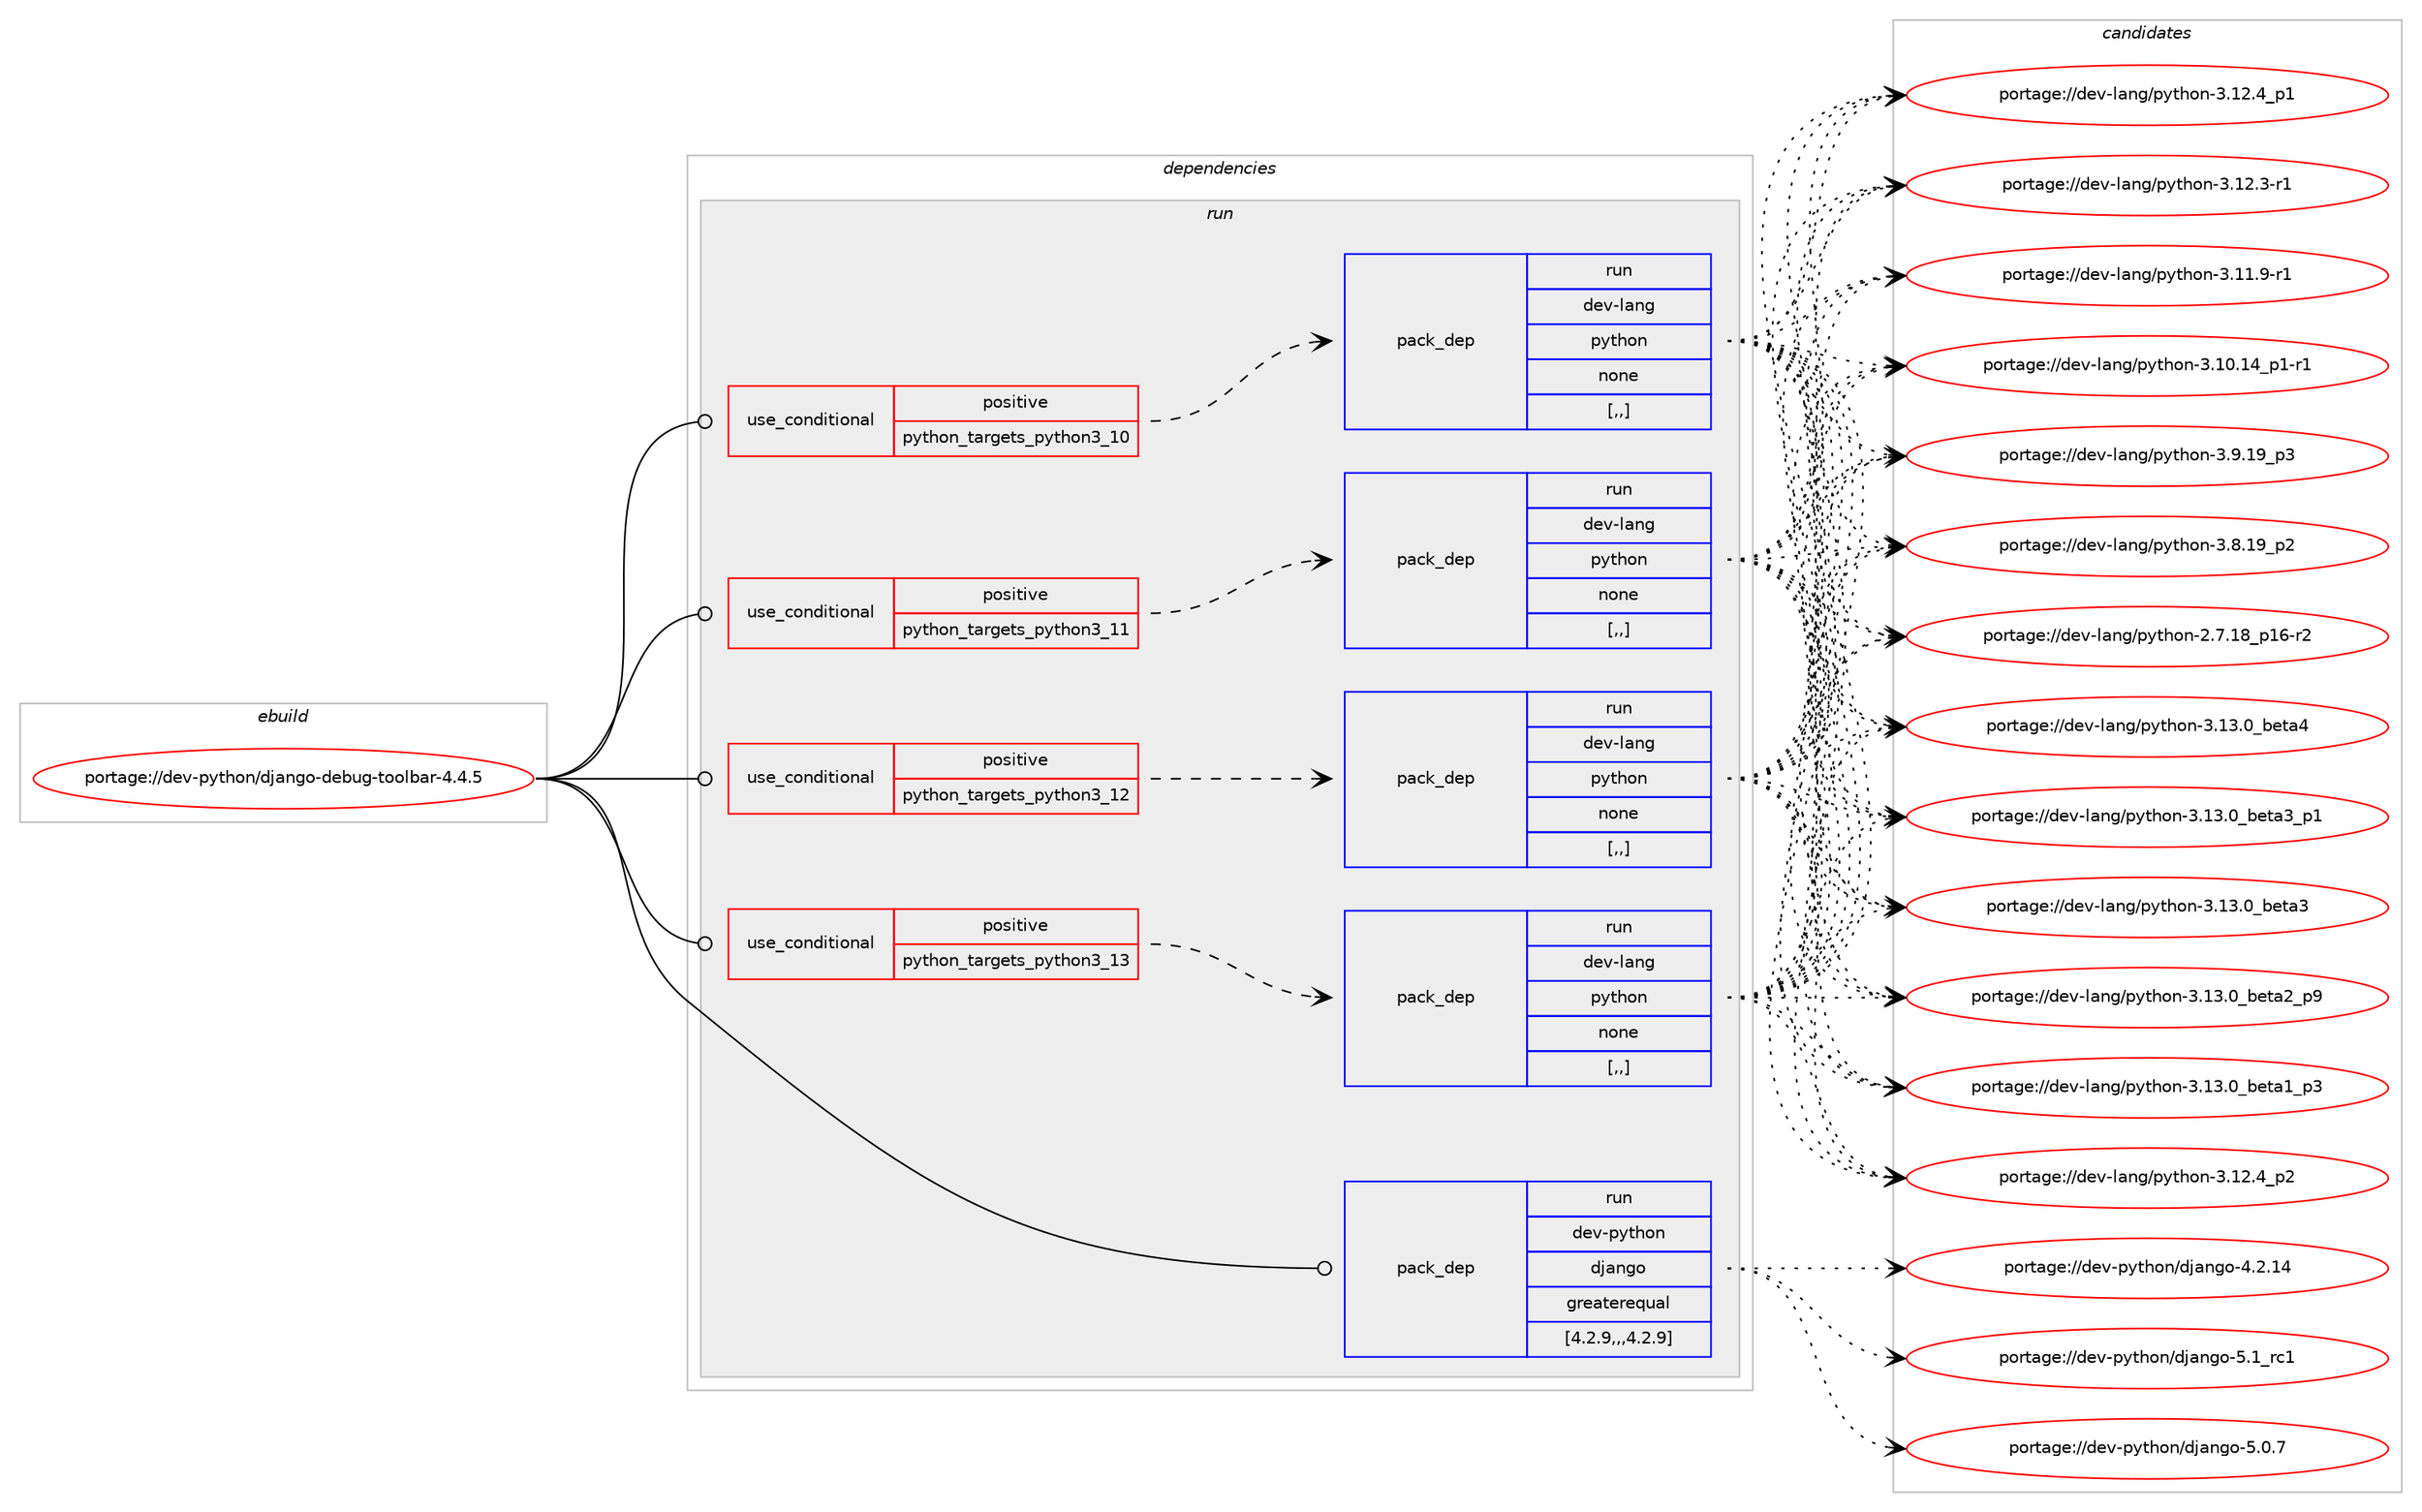 digraph prolog {

# *************
# Graph options
# *************

newrank=true;
concentrate=true;
compound=true;
graph [rankdir=LR,fontname=Helvetica,fontsize=10,ranksep=1.5];#, ranksep=2.5, nodesep=0.2];
edge  [arrowhead=vee];
node  [fontname=Helvetica,fontsize=10];

# **********
# The ebuild
# **********

subgraph cluster_leftcol {
color=gray;
label=<<i>ebuild</i>>;
id [label="portage://dev-python/django-debug-toolbar-4.4.5", color=red, width=4, href="../dev-python/django-debug-toolbar-4.4.5.svg"];
}

# ****************
# The dependencies
# ****************

subgraph cluster_midcol {
color=gray;
label=<<i>dependencies</i>>;
subgraph cluster_compile {
fillcolor="#eeeeee";
style=filled;
label=<<i>compile</i>>;
}
subgraph cluster_compileandrun {
fillcolor="#eeeeee";
style=filled;
label=<<i>compile and run</i>>;
}
subgraph cluster_run {
fillcolor="#eeeeee";
style=filled;
label=<<i>run</i>>;
subgraph cond32464 {
dependency145666 [label=<<TABLE BORDER="0" CELLBORDER="1" CELLSPACING="0" CELLPADDING="4"><TR><TD ROWSPAN="3" CELLPADDING="10">use_conditional</TD></TR><TR><TD>positive</TD></TR><TR><TD>python_targets_python3_10</TD></TR></TABLE>>, shape=none, color=red];
subgraph pack111954 {
dependency145667 [label=<<TABLE BORDER="0" CELLBORDER="1" CELLSPACING="0" CELLPADDING="4" WIDTH="220"><TR><TD ROWSPAN="6" CELLPADDING="30">pack_dep</TD></TR><TR><TD WIDTH="110">run</TD></TR><TR><TD>dev-lang</TD></TR><TR><TD>python</TD></TR><TR><TD>none</TD></TR><TR><TD>[,,]</TD></TR></TABLE>>, shape=none, color=blue];
}
dependency145666:e -> dependency145667:w [weight=20,style="dashed",arrowhead="vee"];
}
id:e -> dependency145666:w [weight=20,style="solid",arrowhead="odot"];
subgraph cond32465 {
dependency145668 [label=<<TABLE BORDER="0" CELLBORDER="1" CELLSPACING="0" CELLPADDING="4"><TR><TD ROWSPAN="3" CELLPADDING="10">use_conditional</TD></TR><TR><TD>positive</TD></TR><TR><TD>python_targets_python3_11</TD></TR></TABLE>>, shape=none, color=red];
subgraph pack111955 {
dependency145669 [label=<<TABLE BORDER="0" CELLBORDER="1" CELLSPACING="0" CELLPADDING="4" WIDTH="220"><TR><TD ROWSPAN="6" CELLPADDING="30">pack_dep</TD></TR><TR><TD WIDTH="110">run</TD></TR><TR><TD>dev-lang</TD></TR><TR><TD>python</TD></TR><TR><TD>none</TD></TR><TR><TD>[,,]</TD></TR></TABLE>>, shape=none, color=blue];
}
dependency145668:e -> dependency145669:w [weight=20,style="dashed",arrowhead="vee"];
}
id:e -> dependency145668:w [weight=20,style="solid",arrowhead="odot"];
subgraph cond32466 {
dependency145670 [label=<<TABLE BORDER="0" CELLBORDER="1" CELLSPACING="0" CELLPADDING="4"><TR><TD ROWSPAN="3" CELLPADDING="10">use_conditional</TD></TR><TR><TD>positive</TD></TR><TR><TD>python_targets_python3_12</TD></TR></TABLE>>, shape=none, color=red];
subgraph pack111956 {
dependency145671 [label=<<TABLE BORDER="0" CELLBORDER="1" CELLSPACING="0" CELLPADDING="4" WIDTH="220"><TR><TD ROWSPAN="6" CELLPADDING="30">pack_dep</TD></TR><TR><TD WIDTH="110">run</TD></TR><TR><TD>dev-lang</TD></TR><TR><TD>python</TD></TR><TR><TD>none</TD></TR><TR><TD>[,,]</TD></TR></TABLE>>, shape=none, color=blue];
}
dependency145670:e -> dependency145671:w [weight=20,style="dashed",arrowhead="vee"];
}
id:e -> dependency145670:w [weight=20,style="solid",arrowhead="odot"];
subgraph cond32467 {
dependency145672 [label=<<TABLE BORDER="0" CELLBORDER="1" CELLSPACING="0" CELLPADDING="4"><TR><TD ROWSPAN="3" CELLPADDING="10">use_conditional</TD></TR><TR><TD>positive</TD></TR><TR><TD>python_targets_python3_13</TD></TR></TABLE>>, shape=none, color=red];
subgraph pack111957 {
dependency145673 [label=<<TABLE BORDER="0" CELLBORDER="1" CELLSPACING="0" CELLPADDING="4" WIDTH="220"><TR><TD ROWSPAN="6" CELLPADDING="30">pack_dep</TD></TR><TR><TD WIDTH="110">run</TD></TR><TR><TD>dev-lang</TD></TR><TR><TD>python</TD></TR><TR><TD>none</TD></TR><TR><TD>[,,]</TD></TR></TABLE>>, shape=none, color=blue];
}
dependency145672:e -> dependency145673:w [weight=20,style="dashed",arrowhead="vee"];
}
id:e -> dependency145672:w [weight=20,style="solid",arrowhead="odot"];
subgraph pack111958 {
dependency145674 [label=<<TABLE BORDER="0" CELLBORDER="1" CELLSPACING="0" CELLPADDING="4" WIDTH="220"><TR><TD ROWSPAN="6" CELLPADDING="30">pack_dep</TD></TR><TR><TD WIDTH="110">run</TD></TR><TR><TD>dev-python</TD></TR><TR><TD>django</TD></TR><TR><TD>greaterequal</TD></TR><TR><TD>[4.2.9,,,4.2.9]</TD></TR></TABLE>>, shape=none, color=blue];
}
id:e -> dependency145674:w [weight=20,style="solid",arrowhead="odot"];
}
}

# **************
# The candidates
# **************

subgraph cluster_choices {
rank=same;
color=gray;
label=<<i>candidates</i>>;

subgraph choice111954 {
color=black;
nodesep=1;
choice1001011184510897110103471121211161041111104551464951464895981011169752 [label="portage://dev-lang/python-3.13.0_beta4", color=red, width=4,href="../dev-lang/python-3.13.0_beta4.svg"];
choice10010111845108971101034711212111610411111045514649514648959810111697519511249 [label="portage://dev-lang/python-3.13.0_beta3_p1", color=red, width=4,href="../dev-lang/python-3.13.0_beta3_p1.svg"];
choice1001011184510897110103471121211161041111104551464951464895981011169751 [label="portage://dev-lang/python-3.13.0_beta3", color=red, width=4,href="../dev-lang/python-3.13.0_beta3.svg"];
choice10010111845108971101034711212111610411111045514649514648959810111697509511257 [label="portage://dev-lang/python-3.13.0_beta2_p9", color=red, width=4,href="../dev-lang/python-3.13.0_beta2_p9.svg"];
choice10010111845108971101034711212111610411111045514649514648959810111697499511251 [label="portage://dev-lang/python-3.13.0_beta1_p3", color=red, width=4,href="../dev-lang/python-3.13.0_beta1_p3.svg"];
choice100101118451089711010347112121116104111110455146495046529511250 [label="portage://dev-lang/python-3.12.4_p2", color=red, width=4,href="../dev-lang/python-3.12.4_p2.svg"];
choice100101118451089711010347112121116104111110455146495046529511249 [label="portage://dev-lang/python-3.12.4_p1", color=red, width=4,href="../dev-lang/python-3.12.4_p1.svg"];
choice100101118451089711010347112121116104111110455146495046514511449 [label="portage://dev-lang/python-3.12.3-r1", color=red, width=4,href="../dev-lang/python-3.12.3-r1.svg"];
choice100101118451089711010347112121116104111110455146494946574511449 [label="portage://dev-lang/python-3.11.9-r1", color=red, width=4,href="../dev-lang/python-3.11.9-r1.svg"];
choice100101118451089711010347112121116104111110455146494846495295112494511449 [label="portage://dev-lang/python-3.10.14_p1-r1", color=red, width=4,href="../dev-lang/python-3.10.14_p1-r1.svg"];
choice100101118451089711010347112121116104111110455146574649579511251 [label="portage://dev-lang/python-3.9.19_p3", color=red, width=4,href="../dev-lang/python-3.9.19_p3.svg"];
choice100101118451089711010347112121116104111110455146564649579511250 [label="portage://dev-lang/python-3.8.19_p2", color=red, width=4,href="../dev-lang/python-3.8.19_p2.svg"];
choice100101118451089711010347112121116104111110455046554649569511249544511450 [label="portage://dev-lang/python-2.7.18_p16-r2", color=red, width=4,href="../dev-lang/python-2.7.18_p16-r2.svg"];
dependency145667:e -> choice1001011184510897110103471121211161041111104551464951464895981011169752:w [style=dotted,weight="100"];
dependency145667:e -> choice10010111845108971101034711212111610411111045514649514648959810111697519511249:w [style=dotted,weight="100"];
dependency145667:e -> choice1001011184510897110103471121211161041111104551464951464895981011169751:w [style=dotted,weight="100"];
dependency145667:e -> choice10010111845108971101034711212111610411111045514649514648959810111697509511257:w [style=dotted,weight="100"];
dependency145667:e -> choice10010111845108971101034711212111610411111045514649514648959810111697499511251:w [style=dotted,weight="100"];
dependency145667:e -> choice100101118451089711010347112121116104111110455146495046529511250:w [style=dotted,weight="100"];
dependency145667:e -> choice100101118451089711010347112121116104111110455146495046529511249:w [style=dotted,weight="100"];
dependency145667:e -> choice100101118451089711010347112121116104111110455146495046514511449:w [style=dotted,weight="100"];
dependency145667:e -> choice100101118451089711010347112121116104111110455146494946574511449:w [style=dotted,weight="100"];
dependency145667:e -> choice100101118451089711010347112121116104111110455146494846495295112494511449:w [style=dotted,weight="100"];
dependency145667:e -> choice100101118451089711010347112121116104111110455146574649579511251:w [style=dotted,weight="100"];
dependency145667:e -> choice100101118451089711010347112121116104111110455146564649579511250:w [style=dotted,weight="100"];
dependency145667:e -> choice100101118451089711010347112121116104111110455046554649569511249544511450:w [style=dotted,weight="100"];
}
subgraph choice111955 {
color=black;
nodesep=1;
choice1001011184510897110103471121211161041111104551464951464895981011169752 [label="portage://dev-lang/python-3.13.0_beta4", color=red, width=4,href="../dev-lang/python-3.13.0_beta4.svg"];
choice10010111845108971101034711212111610411111045514649514648959810111697519511249 [label="portage://dev-lang/python-3.13.0_beta3_p1", color=red, width=4,href="../dev-lang/python-3.13.0_beta3_p1.svg"];
choice1001011184510897110103471121211161041111104551464951464895981011169751 [label="portage://dev-lang/python-3.13.0_beta3", color=red, width=4,href="../dev-lang/python-3.13.0_beta3.svg"];
choice10010111845108971101034711212111610411111045514649514648959810111697509511257 [label="portage://dev-lang/python-3.13.0_beta2_p9", color=red, width=4,href="../dev-lang/python-3.13.0_beta2_p9.svg"];
choice10010111845108971101034711212111610411111045514649514648959810111697499511251 [label="portage://dev-lang/python-3.13.0_beta1_p3", color=red, width=4,href="../dev-lang/python-3.13.0_beta1_p3.svg"];
choice100101118451089711010347112121116104111110455146495046529511250 [label="portage://dev-lang/python-3.12.4_p2", color=red, width=4,href="../dev-lang/python-3.12.4_p2.svg"];
choice100101118451089711010347112121116104111110455146495046529511249 [label="portage://dev-lang/python-3.12.4_p1", color=red, width=4,href="../dev-lang/python-3.12.4_p1.svg"];
choice100101118451089711010347112121116104111110455146495046514511449 [label="portage://dev-lang/python-3.12.3-r1", color=red, width=4,href="../dev-lang/python-3.12.3-r1.svg"];
choice100101118451089711010347112121116104111110455146494946574511449 [label="portage://dev-lang/python-3.11.9-r1", color=red, width=4,href="../dev-lang/python-3.11.9-r1.svg"];
choice100101118451089711010347112121116104111110455146494846495295112494511449 [label="portage://dev-lang/python-3.10.14_p1-r1", color=red, width=4,href="../dev-lang/python-3.10.14_p1-r1.svg"];
choice100101118451089711010347112121116104111110455146574649579511251 [label="portage://dev-lang/python-3.9.19_p3", color=red, width=4,href="../dev-lang/python-3.9.19_p3.svg"];
choice100101118451089711010347112121116104111110455146564649579511250 [label="portage://dev-lang/python-3.8.19_p2", color=red, width=4,href="../dev-lang/python-3.8.19_p2.svg"];
choice100101118451089711010347112121116104111110455046554649569511249544511450 [label="portage://dev-lang/python-2.7.18_p16-r2", color=red, width=4,href="../dev-lang/python-2.7.18_p16-r2.svg"];
dependency145669:e -> choice1001011184510897110103471121211161041111104551464951464895981011169752:w [style=dotted,weight="100"];
dependency145669:e -> choice10010111845108971101034711212111610411111045514649514648959810111697519511249:w [style=dotted,weight="100"];
dependency145669:e -> choice1001011184510897110103471121211161041111104551464951464895981011169751:w [style=dotted,weight="100"];
dependency145669:e -> choice10010111845108971101034711212111610411111045514649514648959810111697509511257:w [style=dotted,weight="100"];
dependency145669:e -> choice10010111845108971101034711212111610411111045514649514648959810111697499511251:w [style=dotted,weight="100"];
dependency145669:e -> choice100101118451089711010347112121116104111110455146495046529511250:w [style=dotted,weight="100"];
dependency145669:e -> choice100101118451089711010347112121116104111110455146495046529511249:w [style=dotted,weight="100"];
dependency145669:e -> choice100101118451089711010347112121116104111110455146495046514511449:w [style=dotted,weight="100"];
dependency145669:e -> choice100101118451089711010347112121116104111110455146494946574511449:w [style=dotted,weight="100"];
dependency145669:e -> choice100101118451089711010347112121116104111110455146494846495295112494511449:w [style=dotted,weight="100"];
dependency145669:e -> choice100101118451089711010347112121116104111110455146574649579511251:w [style=dotted,weight="100"];
dependency145669:e -> choice100101118451089711010347112121116104111110455146564649579511250:w [style=dotted,weight="100"];
dependency145669:e -> choice100101118451089711010347112121116104111110455046554649569511249544511450:w [style=dotted,weight="100"];
}
subgraph choice111956 {
color=black;
nodesep=1;
choice1001011184510897110103471121211161041111104551464951464895981011169752 [label="portage://dev-lang/python-3.13.0_beta4", color=red, width=4,href="../dev-lang/python-3.13.0_beta4.svg"];
choice10010111845108971101034711212111610411111045514649514648959810111697519511249 [label="portage://dev-lang/python-3.13.0_beta3_p1", color=red, width=4,href="../dev-lang/python-3.13.0_beta3_p1.svg"];
choice1001011184510897110103471121211161041111104551464951464895981011169751 [label="portage://dev-lang/python-3.13.0_beta3", color=red, width=4,href="../dev-lang/python-3.13.0_beta3.svg"];
choice10010111845108971101034711212111610411111045514649514648959810111697509511257 [label="portage://dev-lang/python-3.13.0_beta2_p9", color=red, width=4,href="../dev-lang/python-3.13.0_beta2_p9.svg"];
choice10010111845108971101034711212111610411111045514649514648959810111697499511251 [label="portage://dev-lang/python-3.13.0_beta1_p3", color=red, width=4,href="../dev-lang/python-3.13.0_beta1_p3.svg"];
choice100101118451089711010347112121116104111110455146495046529511250 [label="portage://dev-lang/python-3.12.4_p2", color=red, width=4,href="../dev-lang/python-3.12.4_p2.svg"];
choice100101118451089711010347112121116104111110455146495046529511249 [label="portage://dev-lang/python-3.12.4_p1", color=red, width=4,href="../dev-lang/python-3.12.4_p1.svg"];
choice100101118451089711010347112121116104111110455146495046514511449 [label="portage://dev-lang/python-3.12.3-r1", color=red, width=4,href="../dev-lang/python-3.12.3-r1.svg"];
choice100101118451089711010347112121116104111110455146494946574511449 [label="portage://dev-lang/python-3.11.9-r1", color=red, width=4,href="../dev-lang/python-3.11.9-r1.svg"];
choice100101118451089711010347112121116104111110455146494846495295112494511449 [label="portage://dev-lang/python-3.10.14_p1-r1", color=red, width=4,href="../dev-lang/python-3.10.14_p1-r1.svg"];
choice100101118451089711010347112121116104111110455146574649579511251 [label="portage://dev-lang/python-3.9.19_p3", color=red, width=4,href="../dev-lang/python-3.9.19_p3.svg"];
choice100101118451089711010347112121116104111110455146564649579511250 [label="portage://dev-lang/python-3.8.19_p2", color=red, width=4,href="../dev-lang/python-3.8.19_p2.svg"];
choice100101118451089711010347112121116104111110455046554649569511249544511450 [label="portage://dev-lang/python-2.7.18_p16-r2", color=red, width=4,href="../dev-lang/python-2.7.18_p16-r2.svg"];
dependency145671:e -> choice1001011184510897110103471121211161041111104551464951464895981011169752:w [style=dotted,weight="100"];
dependency145671:e -> choice10010111845108971101034711212111610411111045514649514648959810111697519511249:w [style=dotted,weight="100"];
dependency145671:e -> choice1001011184510897110103471121211161041111104551464951464895981011169751:w [style=dotted,weight="100"];
dependency145671:e -> choice10010111845108971101034711212111610411111045514649514648959810111697509511257:w [style=dotted,weight="100"];
dependency145671:e -> choice10010111845108971101034711212111610411111045514649514648959810111697499511251:w [style=dotted,weight="100"];
dependency145671:e -> choice100101118451089711010347112121116104111110455146495046529511250:w [style=dotted,weight="100"];
dependency145671:e -> choice100101118451089711010347112121116104111110455146495046529511249:w [style=dotted,weight="100"];
dependency145671:e -> choice100101118451089711010347112121116104111110455146495046514511449:w [style=dotted,weight="100"];
dependency145671:e -> choice100101118451089711010347112121116104111110455146494946574511449:w [style=dotted,weight="100"];
dependency145671:e -> choice100101118451089711010347112121116104111110455146494846495295112494511449:w [style=dotted,weight="100"];
dependency145671:e -> choice100101118451089711010347112121116104111110455146574649579511251:w [style=dotted,weight="100"];
dependency145671:e -> choice100101118451089711010347112121116104111110455146564649579511250:w [style=dotted,weight="100"];
dependency145671:e -> choice100101118451089711010347112121116104111110455046554649569511249544511450:w [style=dotted,weight="100"];
}
subgraph choice111957 {
color=black;
nodesep=1;
choice1001011184510897110103471121211161041111104551464951464895981011169752 [label="portage://dev-lang/python-3.13.0_beta4", color=red, width=4,href="../dev-lang/python-3.13.0_beta4.svg"];
choice10010111845108971101034711212111610411111045514649514648959810111697519511249 [label="portage://dev-lang/python-3.13.0_beta3_p1", color=red, width=4,href="../dev-lang/python-3.13.0_beta3_p1.svg"];
choice1001011184510897110103471121211161041111104551464951464895981011169751 [label="portage://dev-lang/python-3.13.0_beta3", color=red, width=4,href="../dev-lang/python-3.13.0_beta3.svg"];
choice10010111845108971101034711212111610411111045514649514648959810111697509511257 [label="portage://dev-lang/python-3.13.0_beta2_p9", color=red, width=4,href="../dev-lang/python-3.13.0_beta2_p9.svg"];
choice10010111845108971101034711212111610411111045514649514648959810111697499511251 [label="portage://dev-lang/python-3.13.0_beta1_p3", color=red, width=4,href="../dev-lang/python-3.13.0_beta1_p3.svg"];
choice100101118451089711010347112121116104111110455146495046529511250 [label="portage://dev-lang/python-3.12.4_p2", color=red, width=4,href="../dev-lang/python-3.12.4_p2.svg"];
choice100101118451089711010347112121116104111110455146495046529511249 [label="portage://dev-lang/python-3.12.4_p1", color=red, width=4,href="../dev-lang/python-3.12.4_p1.svg"];
choice100101118451089711010347112121116104111110455146495046514511449 [label="portage://dev-lang/python-3.12.3-r1", color=red, width=4,href="../dev-lang/python-3.12.3-r1.svg"];
choice100101118451089711010347112121116104111110455146494946574511449 [label="portage://dev-lang/python-3.11.9-r1", color=red, width=4,href="../dev-lang/python-3.11.9-r1.svg"];
choice100101118451089711010347112121116104111110455146494846495295112494511449 [label="portage://dev-lang/python-3.10.14_p1-r1", color=red, width=4,href="../dev-lang/python-3.10.14_p1-r1.svg"];
choice100101118451089711010347112121116104111110455146574649579511251 [label="portage://dev-lang/python-3.9.19_p3", color=red, width=4,href="../dev-lang/python-3.9.19_p3.svg"];
choice100101118451089711010347112121116104111110455146564649579511250 [label="portage://dev-lang/python-3.8.19_p2", color=red, width=4,href="../dev-lang/python-3.8.19_p2.svg"];
choice100101118451089711010347112121116104111110455046554649569511249544511450 [label="portage://dev-lang/python-2.7.18_p16-r2", color=red, width=4,href="../dev-lang/python-2.7.18_p16-r2.svg"];
dependency145673:e -> choice1001011184510897110103471121211161041111104551464951464895981011169752:w [style=dotted,weight="100"];
dependency145673:e -> choice10010111845108971101034711212111610411111045514649514648959810111697519511249:w [style=dotted,weight="100"];
dependency145673:e -> choice1001011184510897110103471121211161041111104551464951464895981011169751:w [style=dotted,weight="100"];
dependency145673:e -> choice10010111845108971101034711212111610411111045514649514648959810111697509511257:w [style=dotted,weight="100"];
dependency145673:e -> choice10010111845108971101034711212111610411111045514649514648959810111697499511251:w [style=dotted,weight="100"];
dependency145673:e -> choice100101118451089711010347112121116104111110455146495046529511250:w [style=dotted,weight="100"];
dependency145673:e -> choice100101118451089711010347112121116104111110455146495046529511249:w [style=dotted,weight="100"];
dependency145673:e -> choice100101118451089711010347112121116104111110455146495046514511449:w [style=dotted,weight="100"];
dependency145673:e -> choice100101118451089711010347112121116104111110455146494946574511449:w [style=dotted,weight="100"];
dependency145673:e -> choice100101118451089711010347112121116104111110455146494846495295112494511449:w [style=dotted,weight="100"];
dependency145673:e -> choice100101118451089711010347112121116104111110455146574649579511251:w [style=dotted,weight="100"];
dependency145673:e -> choice100101118451089711010347112121116104111110455146564649579511250:w [style=dotted,weight="100"];
dependency145673:e -> choice100101118451089711010347112121116104111110455046554649569511249544511450:w [style=dotted,weight="100"];
}
subgraph choice111958 {
color=black;
nodesep=1;
choice10010111845112121116104111110471001069711010311145534649951149949 [label="portage://dev-python/django-5.1_rc1", color=red, width=4,href="../dev-python/django-5.1_rc1.svg"];
choice100101118451121211161041111104710010697110103111455346484655 [label="portage://dev-python/django-5.0.7", color=red, width=4,href="../dev-python/django-5.0.7.svg"];
choice10010111845112121116104111110471001069711010311145524650464952 [label="portage://dev-python/django-4.2.14", color=red, width=4,href="../dev-python/django-4.2.14.svg"];
dependency145674:e -> choice10010111845112121116104111110471001069711010311145534649951149949:w [style=dotted,weight="100"];
dependency145674:e -> choice100101118451121211161041111104710010697110103111455346484655:w [style=dotted,weight="100"];
dependency145674:e -> choice10010111845112121116104111110471001069711010311145524650464952:w [style=dotted,weight="100"];
}
}

}
